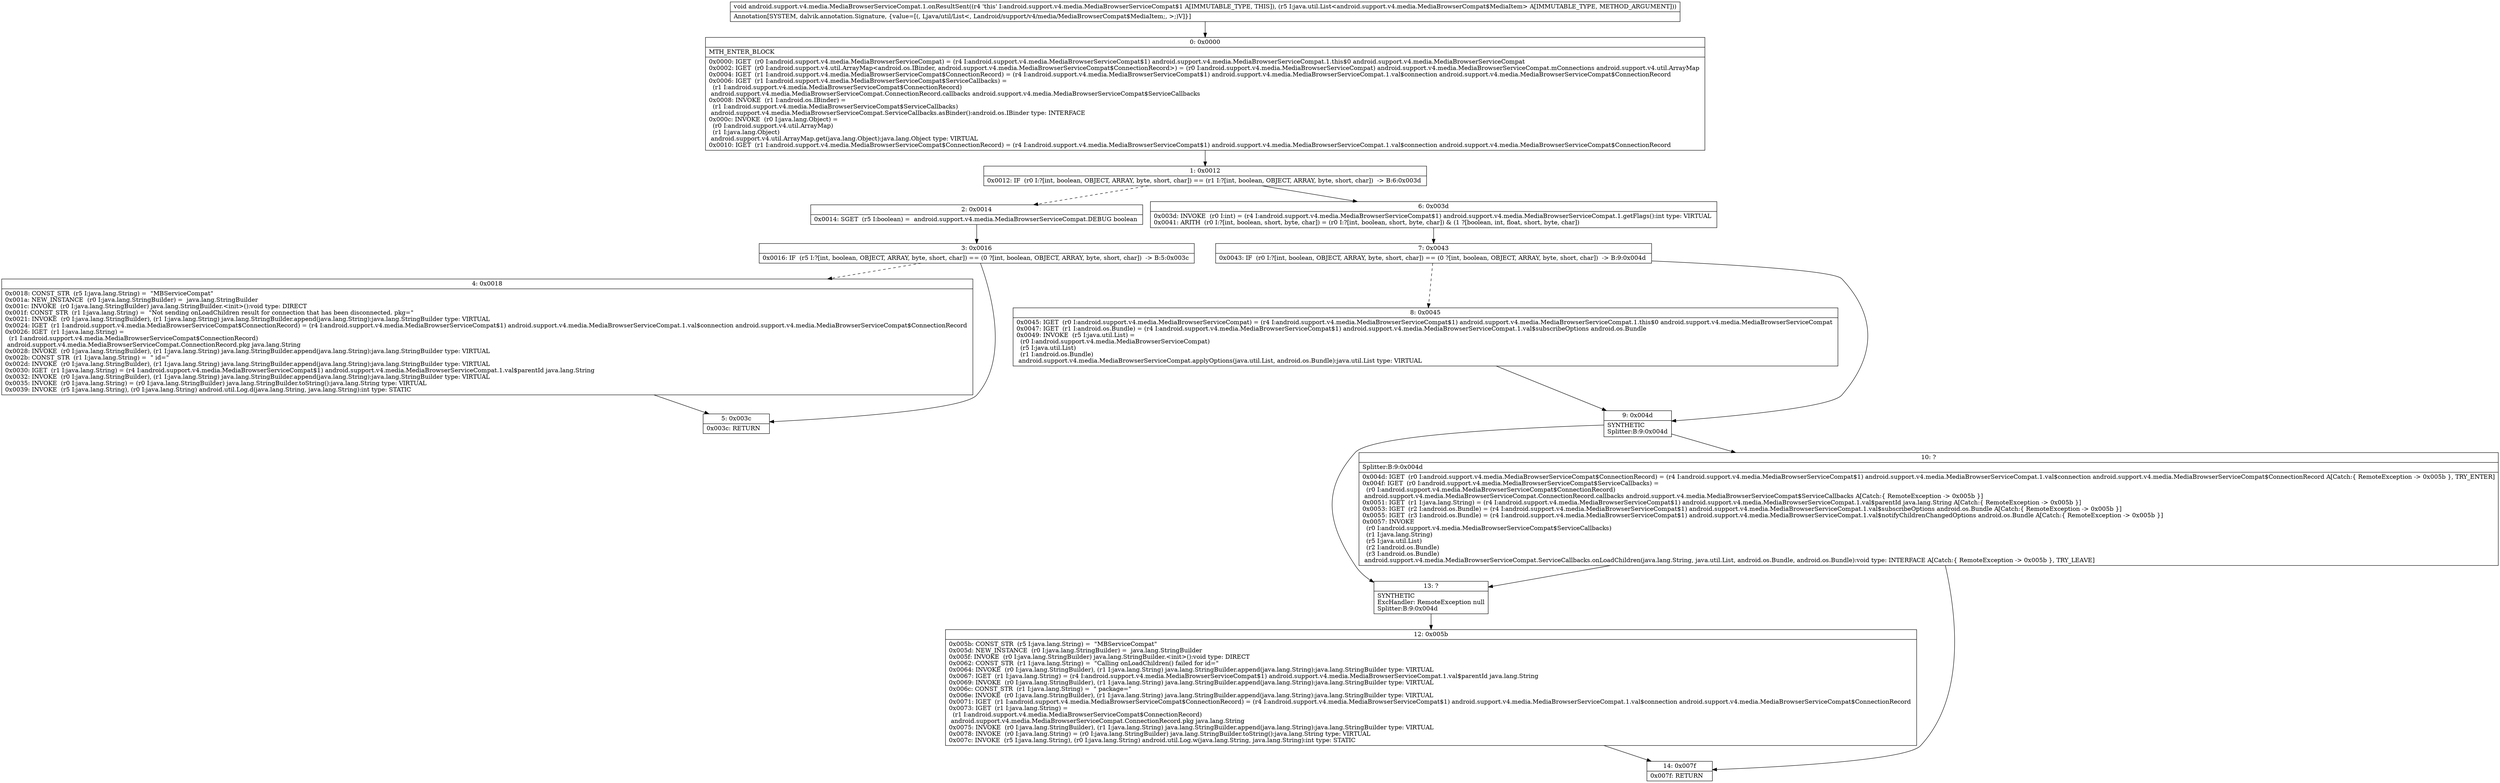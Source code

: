 digraph "CFG forandroid.support.v4.media.MediaBrowserServiceCompat.1.onResultSent(Ljava\/util\/List;)V" {
Node_0 [shape=record,label="{0\:\ 0x0000|MTH_ENTER_BLOCK\l|0x0000: IGET  (r0 I:android.support.v4.media.MediaBrowserServiceCompat) = (r4 I:android.support.v4.media.MediaBrowserServiceCompat$1) android.support.v4.media.MediaBrowserServiceCompat.1.this$0 android.support.v4.media.MediaBrowserServiceCompat \l0x0002: IGET  (r0 I:android.support.v4.util.ArrayMap\<android.os.IBinder, android.support.v4.media.MediaBrowserServiceCompat$ConnectionRecord\>) = (r0 I:android.support.v4.media.MediaBrowserServiceCompat) android.support.v4.media.MediaBrowserServiceCompat.mConnections android.support.v4.util.ArrayMap \l0x0004: IGET  (r1 I:android.support.v4.media.MediaBrowserServiceCompat$ConnectionRecord) = (r4 I:android.support.v4.media.MediaBrowserServiceCompat$1) android.support.v4.media.MediaBrowserServiceCompat.1.val$connection android.support.v4.media.MediaBrowserServiceCompat$ConnectionRecord \l0x0006: IGET  (r1 I:android.support.v4.media.MediaBrowserServiceCompat$ServiceCallbacks) = \l  (r1 I:android.support.v4.media.MediaBrowserServiceCompat$ConnectionRecord)\l android.support.v4.media.MediaBrowserServiceCompat.ConnectionRecord.callbacks android.support.v4.media.MediaBrowserServiceCompat$ServiceCallbacks \l0x0008: INVOKE  (r1 I:android.os.IBinder) = \l  (r1 I:android.support.v4.media.MediaBrowserServiceCompat$ServiceCallbacks)\l android.support.v4.media.MediaBrowserServiceCompat.ServiceCallbacks.asBinder():android.os.IBinder type: INTERFACE \l0x000c: INVOKE  (r0 I:java.lang.Object) = \l  (r0 I:android.support.v4.util.ArrayMap)\l  (r1 I:java.lang.Object)\l android.support.v4.util.ArrayMap.get(java.lang.Object):java.lang.Object type: VIRTUAL \l0x0010: IGET  (r1 I:android.support.v4.media.MediaBrowserServiceCompat$ConnectionRecord) = (r4 I:android.support.v4.media.MediaBrowserServiceCompat$1) android.support.v4.media.MediaBrowserServiceCompat.1.val$connection android.support.v4.media.MediaBrowserServiceCompat$ConnectionRecord \l}"];
Node_1 [shape=record,label="{1\:\ 0x0012|0x0012: IF  (r0 I:?[int, boolean, OBJECT, ARRAY, byte, short, char]) == (r1 I:?[int, boolean, OBJECT, ARRAY, byte, short, char])  \-\> B:6:0x003d \l}"];
Node_2 [shape=record,label="{2\:\ 0x0014|0x0014: SGET  (r5 I:boolean) =  android.support.v4.media.MediaBrowserServiceCompat.DEBUG boolean \l}"];
Node_3 [shape=record,label="{3\:\ 0x0016|0x0016: IF  (r5 I:?[int, boolean, OBJECT, ARRAY, byte, short, char]) == (0 ?[int, boolean, OBJECT, ARRAY, byte, short, char])  \-\> B:5:0x003c \l}"];
Node_4 [shape=record,label="{4\:\ 0x0018|0x0018: CONST_STR  (r5 I:java.lang.String) =  \"MBServiceCompat\" \l0x001a: NEW_INSTANCE  (r0 I:java.lang.StringBuilder) =  java.lang.StringBuilder \l0x001c: INVOKE  (r0 I:java.lang.StringBuilder) java.lang.StringBuilder.\<init\>():void type: DIRECT \l0x001f: CONST_STR  (r1 I:java.lang.String) =  \"Not sending onLoadChildren result for connection that has been disconnected. pkg=\" \l0x0021: INVOKE  (r0 I:java.lang.StringBuilder), (r1 I:java.lang.String) java.lang.StringBuilder.append(java.lang.String):java.lang.StringBuilder type: VIRTUAL \l0x0024: IGET  (r1 I:android.support.v4.media.MediaBrowserServiceCompat$ConnectionRecord) = (r4 I:android.support.v4.media.MediaBrowserServiceCompat$1) android.support.v4.media.MediaBrowserServiceCompat.1.val$connection android.support.v4.media.MediaBrowserServiceCompat$ConnectionRecord \l0x0026: IGET  (r1 I:java.lang.String) = \l  (r1 I:android.support.v4.media.MediaBrowserServiceCompat$ConnectionRecord)\l android.support.v4.media.MediaBrowserServiceCompat.ConnectionRecord.pkg java.lang.String \l0x0028: INVOKE  (r0 I:java.lang.StringBuilder), (r1 I:java.lang.String) java.lang.StringBuilder.append(java.lang.String):java.lang.StringBuilder type: VIRTUAL \l0x002b: CONST_STR  (r1 I:java.lang.String) =  \" id=\" \l0x002d: INVOKE  (r0 I:java.lang.StringBuilder), (r1 I:java.lang.String) java.lang.StringBuilder.append(java.lang.String):java.lang.StringBuilder type: VIRTUAL \l0x0030: IGET  (r1 I:java.lang.String) = (r4 I:android.support.v4.media.MediaBrowserServiceCompat$1) android.support.v4.media.MediaBrowserServiceCompat.1.val$parentId java.lang.String \l0x0032: INVOKE  (r0 I:java.lang.StringBuilder), (r1 I:java.lang.String) java.lang.StringBuilder.append(java.lang.String):java.lang.StringBuilder type: VIRTUAL \l0x0035: INVOKE  (r0 I:java.lang.String) = (r0 I:java.lang.StringBuilder) java.lang.StringBuilder.toString():java.lang.String type: VIRTUAL \l0x0039: INVOKE  (r5 I:java.lang.String), (r0 I:java.lang.String) android.util.Log.d(java.lang.String, java.lang.String):int type: STATIC \l}"];
Node_5 [shape=record,label="{5\:\ 0x003c|0x003c: RETURN   \l}"];
Node_6 [shape=record,label="{6\:\ 0x003d|0x003d: INVOKE  (r0 I:int) = (r4 I:android.support.v4.media.MediaBrowserServiceCompat$1) android.support.v4.media.MediaBrowserServiceCompat.1.getFlags():int type: VIRTUAL \l0x0041: ARITH  (r0 I:?[int, boolean, short, byte, char]) = (r0 I:?[int, boolean, short, byte, char]) & (1 ?[boolean, int, float, short, byte, char]) \l}"];
Node_7 [shape=record,label="{7\:\ 0x0043|0x0043: IF  (r0 I:?[int, boolean, OBJECT, ARRAY, byte, short, char]) == (0 ?[int, boolean, OBJECT, ARRAY, byte, short, char])  \-\> B:9:0x004d \l}"];
Node_8 [shape=record,label="{8\:\ 0x0045|0x0045: IGET  (r0 I:android.support.v4.media.MediaBrowserServiceCompat) = (r4 I:android.support.v4.media.MediaBrowserServiceCompat$1) android.support.v4.media.MediaBrowserServiceCompat.1.this$0 android.support.v4.media.MediaBrowserServiceCompat \l0x0047: IGET  (r1 I:android.os.Bundle) = (r4 I:android.support.v4.media.MediaBrowserServiceCompat$1) android.support.v4.media.MediaBrowserServiceCompat.1.val$subscribeOptions android.os.Bundle \l0x0049: INVOKE  (r5 I:java.util.List) = \l  (r0 I:android.support.v4.media.MediaBrowserServiceCompat)\l  (r5 I:java.util.List)\l  (r1 I:android.os.Bundle)\l android.support.v4.media.MediaBrowserServiceCompat.applyOptions(java.util.List, android.os.Bundle):java.util.List type: VIRTUAL \l}"];
Node_9 [shape=record,label="{9\:\ 0x004d|SYNTHETIC\lSplitter:B:9:0x004d\l}"];
Node_10 [shape=record,label="{10\:\ ?|Splitter:B:9:0x004d\l|0x004d: IGET  (r0 I:android.support.v4.media.MediaBrowserServiceCompat$ConnectionRecord) = (r4 I:android.support.v4.media.MediaBrowserServiceCompat$1) android.support.v4.media.MediaBrowserServiceCompat.1.val$connection android.support.v4.media.MediaBrowserServiceCompat$ConnectionRecord A[Catch:\{ RemoteException \-\> 0x005b \}, TRY_ENTER]\l0x004f: IGET  (r0 I:android.support.v4.media.MediaBrowserServiceCompat$ServiceCallbacks) = \l  (r0 I:android.support.v4.media.MediaBrowserServiceCompat$ConnectionRecord)\l android.support.v4.media.MediaBrowserServiceCompat.ConnectionRecord.callbacks android.support.v4.media.MediaBrowserServiceCompat$ServiceCallbacks A[Catch:\{ RemoteException \-\> 0x005b \}]\l0x0051: IGET  (r1 I:java.lang.String) = (r4 I:android.support.v4.media.MediaBrowserServiceCompat$1) android.support.v4.media.MediaBrowserServiceCompat.1.val$parentId java.lang.String A[Catch:\{ RemoteException \-\> 0x005b \}]\l0x0053: IGET  (r2 I:android.os.Bundle) = (r4 I:android.support.v4.media.MediaBrowserServiceCompat$1) android.support.v4.media.MediaBrowserServiceCompat.1.val$subscribeOptions android.os.Bundle A[Catch:\{ RemoteException \-\> 0x005b \}]\l0x0055: IGET  (r3 I:android.os.Bundle) = (r4 I:android.support.v4.media.MediaBrowserServiceCompat$1) android.support.v4.media.MediaBrowserServiceCompat.1.val$notifyChildrenChangedOptions android.os.Bundle A[Catch:\{ RemoteException \-\> 0x005b \}]\l0x0057: INVOKE  \l  (r0 I:android.support.v4.media.MediaBrowserServiceCompat$ServiceCallbacks)\l  (r1 I:java.lang.String)\l  (r5 I:java.util.List)\l  (r2 I:android.os.Bundle)\l  (r3 I:android.os.Bundle)\l android.support.v4.media.MediaBrowserServiceCompat.ServiceCallbacks.onLoadChildren(java.lang.String, java.util.List, android.os.Bundle, android.os.Bundle):void type: INTERFACE A[Catch:\{ RemoteException \-\> 0x005b \}, TRY_LEAVE]\l}"];
Node_12 [shape=record,label="{12\:\ 0x005b|0x005b: CONST_STR  (r5 I:java.lang.String) =  \"MBServiceCompat\" \l0x005d: NEW_INSTANCE  (r0 I:java.lang.StringBuilder) =  java.lang.StringBuilder \l0x005f: INVOKE  (r0 I:java.lang.StringBuilder) java.lang.StringBuilder.\<init\>():void type: DIRECT \l0x0062: CONST_STR  (r1 I:java.lang.String) =  \"Calling onLoadChildren() failed for id=\" \l0x0064: INVOKE  (r0 I:java.lang.StringBuilder), (r1 I:java.lang.String) java.lang.StringBuilder.append(java.lang.String):java.lang.StringBuilder type: VIRTUAL \l0x0067: IGET  (r1 I:java.lang.String) = (r4 I:android.support.v4.media.MediaBrowserServiceCompat$1) android.support.v4.media.MediaBrowserServiceCompat.1.val$parentId java.lang.String \l0x0069: INVOKE  (r0 I:java.lang.StringBuilder), (r1 I:java.lang.String) java.lang.StringBuilder.append(java.lang.String):java.lang.StringBuilder type: VIRTUAL \l0x006c: CONST_STR  (r1 I:java.lang.String) =  \" package=\" \l0x006e: INVOKE  (r0 I:java.lang.StringBuilder), (r1 I:java.lang.String) java.lang.StringBuilder.append(java.lang.String):java.lang.StringBuilder type: VIRTUAL \l0x0071: IGET  (r1 I:android.support.v4.media.MediaBrowserServiceCompat$ConnectionRecord) = (r4 I:android.support.v4.media.MediaBrowserServiceCompat$1) android.support.v4.media.MediaBrowserServiceCompat.1.val$connection android.support.v4.media.MediaBrowserServiceCompat$ConnectionRecord \l0x0073: IGET  (r1 I:java.lang.String) = \l  (r1 I:android.support.v4.media.MediaBrowserServiceCompat$ConnectionRecord)\l android.support.v4.media.MediaBrowserServiceCompat.ConnectionRecord.pkg java.lang.String \l0x0075: INVOKE  (r0 I:java.lang.StringBuilder), (r1 I:java.lang.String) java.lang.StringBuilder.append(java.lang.String):java.lang.StringBuilder type: VIRTUAL \l0x0078: INVOKE  (r0 I:java.lang.String) = (r0 I:java.lang.StringBuilder) java.lang.StringBuilder.toString():java.lang.String type: VIRTUAL \l0x007c: INVOKE  (r5 I:java.lang.String), (r0 I:java.lang.String) android.util.Log.w(java.lang.String, java.lang.String):int type: STATIC \l}"];
Node_13 [shape=record,label="{13\:\ ?|SYNTHETIC\lExcHandler: RemoteException null\lSplitter:B:9:0x004d\l}"];
Node_14 [shape=record,label="{14\:\ 0x007f|0x007f: RETURN   \l}"];
MethodNode[shape=record,label="{void android.support.v4.media.MediaBrowserServiceCompat.1.onResultSent((r4 'this' I:android.support.v4.media.MediaBrowserServiceCompat$1 A[IMMUTABLE_TYPE, THIS]), (r5 I:java.util.List\<android.support.v4.media.MediaBrowserCompat$MediaItem\> A[IMMUTABLE_TYPE, METHOD_ARGUMENT]))  | Annotation[SYSTEM, dalvik.annotation.Signature, \{value=[(, Ljava\/util\/List\<, Landroid\/support\/v4\/media\/MediaBrowserCompat$MediaItem;, \>;)V]\}]\l}"];
MethodNode -> Node_0;
Node_0 -> Node_1;
Node_1 -> Node_2[style=dashed];
Node_1 -> Node_6;
Node_2 -> Node_3;
Node_3 -> Node_4[style=dashed];
Node_3 -> Node_5;
Node_4 -> Node_5;
Node_6 -> Node_7;
Node_7 -> Node_8[style=dashed];
Node_7 -> Node_9;
Node_8 -> Node_9;
Node_9 -> Node_10;
Node_9 -> Node_13;
Node_10 -> Node_13;
Node_10 -> Node_14;
Node_12 -> Node_14;
Node_13 -> Node_12;
}


